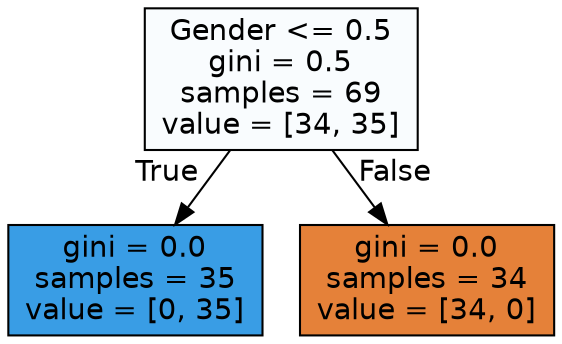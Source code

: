 digraph Tree {
node [shape=box, style="filled", color="black", fontname="helvetica"] ;
edge [fontname="helvetica"] ;
0 [label="Gender <= 0.5\ngini = 0.5\nsamples = 69\nvalue = [34, 35]", fillcolor="#f9fcfe"] ;
1 [label="gini = 0.0\nsamples = 35\nvalue = [0, 35]", fillcolor="#399de5"] ;
0 -> 1 [labeldistance=2.5, labelangle=45, headlabel="True"] ;
2 [label="gini = 0.0\nsamples = 34\nvalue = [34, 0]", fillcolor="#e58139"] ;
0 -> 2 [labeldistance=2.5, labelangle=-45, headlabel="False"] ;
}